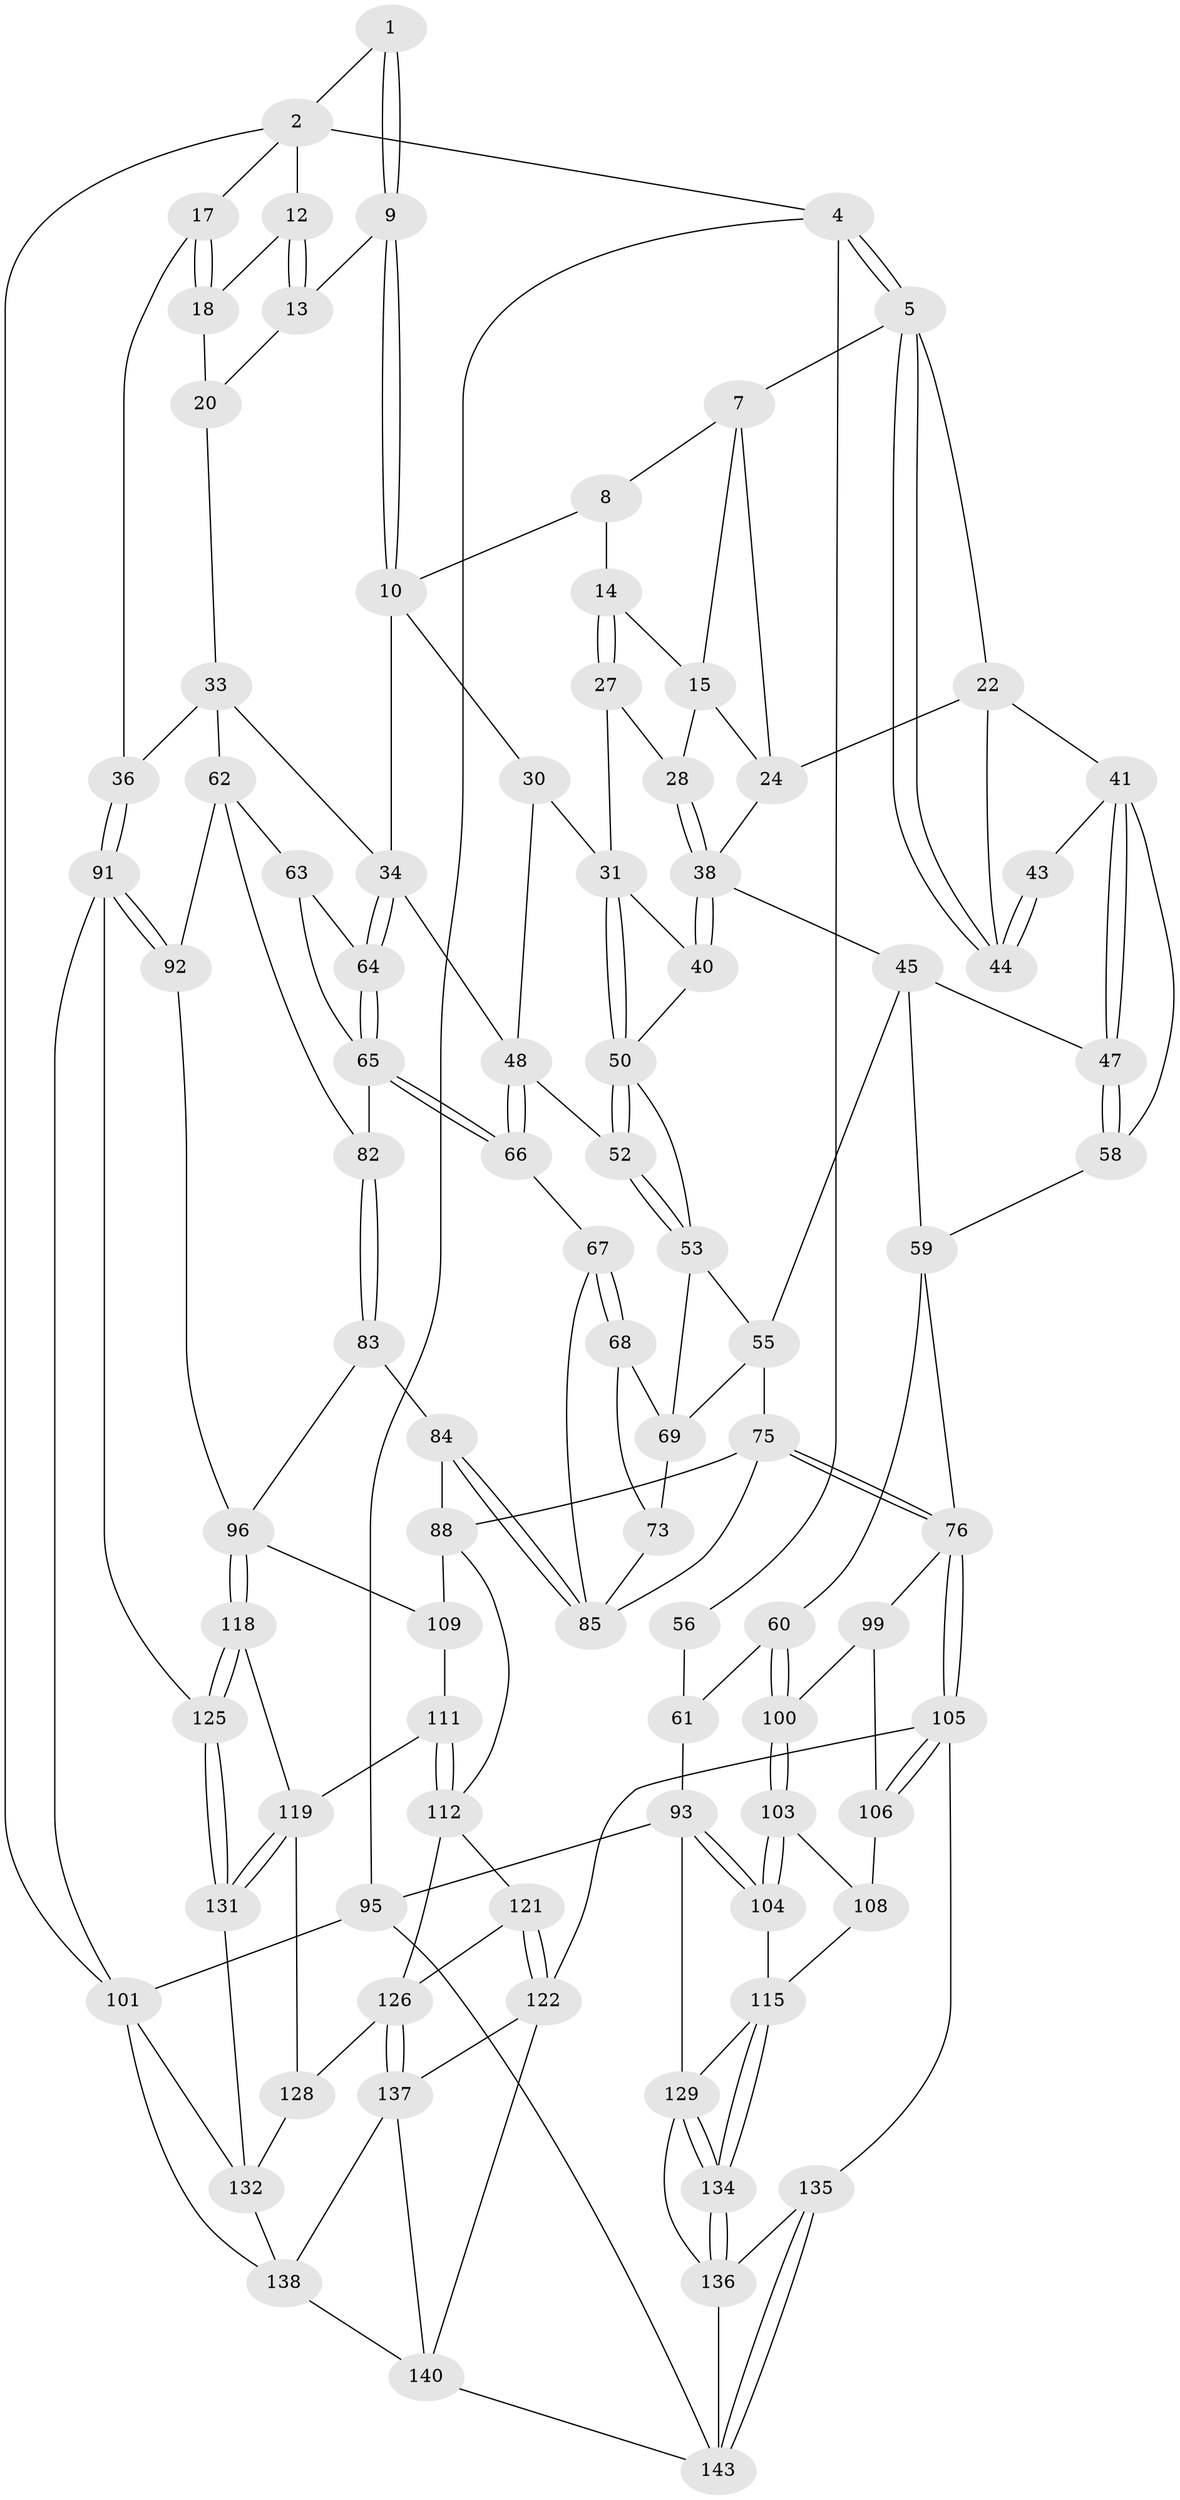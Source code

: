 // original degree distribution, {3: 0.02054794520547945, 4: 0.2534246575342466, 6: 0.2534246575342466, 5: 0.4726027397260274}
// Generated by graph-tools (version 1.1) at 2025/11/02/27/25 16:11:58]
// undirected, 91 vertices, 200 edges
graph export_dot {
graph [start="1"]
  node [color=gray90,style=filled];
  1 [pos="+0.6553415418154855+0"];
  2 [pos="+0.934869595771874+0",super="+3"];
  4 [pos="+0+0"];
  5 [pos="+0+0",super="+6"];
  7 [pos="+0.4264820930317568+0",super="+16"];
  8 [pos="+0.47497924063137387+0",super="+11"];
  9 [pos="+0.6718712002438171+0.08121707490936528"];
  10 [pos="+0.6546640178379699+0.09567487019655792",super="+29"];
  12 [pos="+0.8917817970396739+0"];
  13 [pos="+0.7367363305923396+0.10084738353881546"];
  14 [pos="+0.541191163986699+0.10460145790283279"];
  15 [pos="+0.5196135041355353+0.09815680090265053",super="+26"];
  17 [pos="+1+0.20381409141928375"];
  18 [pos="+1+0.11272827470682803",super="+19"];
  20 [pos="+0.8962251765442949+0.10327288901966385",super="+21"];
  22 [pos="+0.2496854077817206+0.11263371511171402",super="+23"];
  24 [pos="+0.31792730310219036+0.13132451647983479",super="+25"];
  27 [pos="+0.52439217569709+0.183571153390712"];
  28 [pos="+0.45572630067360775+0.18824690888273513"];
  30 [pos="+0.6298803066228739+0.21304856736293082"];
  31 [pos="+0.5829041175911375+0.24084050406115015",super="+32"];
  33 [pos="+0.8551904727948492+0.23348406048118794",super="+37"];
  34 [pos="+0.8545030545176684+0.2342174065059226",super="+35"];
  36 [pos="+1+0.30259577038272667"];
  38 [pos="+0.4534582009781217+0.28659599249871887",super="+39"];
  40 [pos="+0.49242865981154066+0.27897515376992227"];
  41 [pos="+0.2741472795899977+0.24320594059877929",super="+42"];
  43 [pos="+0.1279204009407701+0.26918879469252277"];
  44 [pos="+0.15645376703745673+0.1973910931927188"];
  45 [pos="+0.39872229062159753+0.3540094410451606",super="+46"];
  47 [pos="+0.35760455293900084+0.3658817043082092"];
  48 [pos="+0.7155552519867924+0.35192903551895377",super="+49"];
  50 [pos="+0.5915270187684729+0.27921552010397604",super="+51"];
  52 [pos="+0.6096277747084736+0.3283278906155503"];
  53 [pos="+0.5711356052257112+0.3606507731239693",super="+54"];
  55 [pos="+0.46937324292934257+0.38818277098408566",super="+71"];
  56 [pos="+0+0",super="+57"];
  58 [pos="+0.19774033517542705+0.3595339404855639"];
  59 [pos="+0.1872895136710435+0.3906594277293924",super="+74"];
  60 [pos="+0.1269794575670065+0.4977294216696236"];
  61 [pos="+0+0.4465592683470439",super="+79"];
  62 [pos="+0.9840035508970992+0.40289370846624806",super="+81"];
  63 [pos="+0.9045920363540626+0.4265359304193057"];
  64 [pos="+0.8517943060049946+0.3321646332800938"];
  65 [pos="+0.8068626406031877+0.4473867332888691",super="+80"];
  66 [pos="+0.7173434767044294+0.40609261659180723"];
  67 [pos="+0.7161961522953995+0.40718457133159053",super="+78"];
  68 [pos="+0.5968972675469822+0.4003715340156266",super="+72"];
  69 [pos="+0.565849825232066+0.39107794956949277",super="+70"];
  73 [pos="+0.5554856483496508+0.4979028428370922"];
  75 [pos="+0.5176202676911682+0.5886525470364019",super="+90"];
  76 [pos="+0.5020449017592183+0.5921618923397377",super="+77"];
  82 [pos="+0.8403279005502389+0.5234782474445846"];
  83 [pos="+0.8166623198914525+0.5540414019039012",super="+98"];
  84 [pos="+0.6965635449239876+0.5218400844903118",super="+87"];
  85 [pos="+0.6906452853868523+0.47395237198646356",super="+86"];
  88 [pos="+0.6426798153738508+0.598034355226495",super="+89"];
  91 [pos="+1+0.5986034482391676",super="+102"];
  92 [pos="+1+0.6156253853578592"];
  93 [pos="+0+0.6030298196847005",super="+94"];
  95 [pos="+0+1"];
  96 [pos="+0.9606534098534246+0.6555956828353307",super="+97"];
  99 [pos="+0.3382578899634685+0.5360871609923553"];
  100 [pos="+0.163927683584057+0.5455914112689814"];
  101 [pos="+1+1",super="+144"];
  103 [pos="+0.1554553268641406+0.5970867825905993"];
  104 [pos="+0.1184828664375194+0.6610910627122786"];
  105 [pos="+0.4069813430553489+0.7906962183297286",super="+124"];
  106 [pos="+0.3318940056016924+0.7421319194286317",super="+107"];
  108 [pos="+0.2349151378393036+0.66468700998713",super="+114"];
  109 [pos="+0.7985597433277702+0.6473237959248608",super="+110"];
  111 [pos="+0.7020388376881946+0.7123552906138021",super="+117"];
  112 [pos="+0.6951021475136815+0.7238748813297285",super="+113"];
  115 [pos="+0.23109503090645162+0.75594871988922",super="+116"];
  118 [pos="+0.9144244155640129+0.7294228012449504"];
  119 [pos="+0.8768177750713871+0.7401380163158235",super="+120"];
  121 [pos="+0.5793760784783984+0.7070466401039022"];
  122 [pos="+0.5202376996805304+0.8269489949455575",super="+123"];
  125 [pos="+1+0.9951227711917823"];
  126 [pos="+0.6698101770167847+0.788725418841741",super="+127"];
  128 [pos="+0.7915571907291358+0.8282248663632452"];
  129 [pos="+0.08617751518203766+0.7530461582633989",super="+130"];
  131 [pos="+0.9294073509126809+0.9165898735831349"];
  132 [pos="+0.8245151345489546+0.8964157034557999",super="+133"];
  134 [pos="+0.1905127556499291+0.8654754593570404"];
  135 [pos="+0.29592022671120377+0.8834938032512987"];
  136 [pos="+0.19272431659643754+0.8895231851740495",super="+141"];
  137 [pos="+0.6441450828246832+0.8189091437648317",super="+139"];
  138 [pos="+0.6878726859131692+0.9783406260680011",super="+145"];
  140 [pos="+0.4492072861072061+0.884185866066812",super="+142"];
  143 [pos="+0.32280984926464645+1",super="+146"];
  1 -- 2;
  1 -- 9;
  1 -- 9;
  2 -- 12;
  2 -- 17;
  2 -- 4;
  2 -- 101;
  4 -- 5;
  4 -- 5;
  4 -- 56;
  4 -- 95;
  5 -- 44;
  5 -- 44;
  5 -- 22;
  5 -- 7;
  7 -- 8;
  7 -- 24;
  7 -- 15;
  8 -- 10;
  8 -- 14;
  9 -- 10;
  9 -- 10;
  9 -- 13;
  10 -- 34;
  10 -- 30;
  12 -- 13;
  12 -- 13;
  12 -- 18;
  13 -- 20;
  14 -- 15;
  14 -- 27;
  14 -- 27;
  15 -- 28;
  15 -- 24;
  17 -- 18;
  17 -- 18;
  17 -- 36;
  18 -- 20 [weight=2];
  20 -- 33;
  22 -- 44;
  22 -- 24;
  22 -- 41;
  24 -- 38;
  27 -- 28;
  27 -- 31;
  28 -- 38;
  28 -- 38;
  30 -- 31;
  30 -- 48;
  31 -- 50;
  31 -- 50;
  31 -- 40;
  33 -- 34;
  33 -- 36;
  33 -- 62;
  34 -- 64;
  34 -- 64;
  34 -- 48;
  36 -- 91;
  36 -- 91;
  38 -- 40;
  38 -- 40;
  38 -- 45;
  40 -- 50;
  41 -- 47;
  41 -- 47;
  41 -- 58;
  41 -- 43;
  43 -- 44;
  43 -- 44;
  45 -- 55;
  45 -- 47;
  45 -- 59;
  47 -- 58;
  47 -- 58;
  48 -- 66;
  48 -- 66;
  48 -- 52;
  50 -- 52;
  50 -- 52;
  50 -- 53;
  52 -- 53;
  52 -- 53;
  53 -- 69;
  53 -- 55;
  55 -- 75;
  55 -- 69;
  56 -- 61 [weight=2];
  58 -- 59;
  59 -- 60;
  59 -- 76;
  60 -- 61;
  60 -- 100;
  60 -- 100;
  61 -- 93;
  62 -- 63;
  62 -- 82;
  62 -- 92;
  63 -- 64;
  63 -- 65;
  64 -- 65;
  64 -- 65;
  65 -- 66;
  65 -- 66;
  65 -- 82;
  66 -- 67;
  67 -- 68 [weight=2];
  67 -- 68;
  67 -- 85;
  68 -- 69;
  68 -- 73;
  69 -- 73;
  73 -- 85;
  75 -- 76;
  75 -- 76;
  75 -- 88;
  75 -- 85;
  76 -- 105;
  76 -- 105;
  76 -- 99;
  82 -- 83;
  82 -- 83;
  83 -- 84 [weight=2];
  83 -- 96;
  84 -- 85;
  84 -- 85;
  84 -- 88;
  88 -- 112;
  88 -- 109;
  91 -- 92;
  91 -- 92;
  91 -- 125;
  91 -- 101;
  92 -- 96;
  93 -- 104;
  93 -- 104;
  93 -- 95;
  93 -- 129;
  95 -- 101;
  95 -- 143;
  96 -- 118;
  96 -- 118;
  96 -- 109;
  99 -- 100;
  99 -- 106;
  100 -- 103;
  100 -- 103;
  101 -- 132;
  101 -- 138;
  103 -- 104;
  103 -- 104;
  103 -- 108;
  104 -- 115;
  105 -- 106;
  105 -- 106;
  105 -- 122;
  105 -- 135;
  106 -- 108 [weight=2];
  108 -- 115;
  109 -- 111 [weight=2];
  111 -- 112;
  111 -- 112;
  111 -- 119;
  112 -- 126;
  112 -- 121;
  115 -- 134;
  115 -- 134;
  115 -- 129;
  118 -- 119;
  118 -- 125;
  118 -- 125;
  119 -- 131;
  119 -- 131;
  119 -- 128;
  121 -- 122;
  121 -- 122;
  121 -- 126;
  122 -- 137;
  122 -- 140;
  125 -- 131;
  125 -- 131;
  126 -- 137;
  126 -- 137;
  126 -- 128;
  128 -- 132;
  129 -- 134;
  129 -- 134;
  129 -- 136;
  131 -- 132;
  132 -- 138;
  134 -- 136;
  134 -- 136;
  135 -- 136;
  135 -- 143;
  135 -- 143;
  136 -- 143;
  137 -- 138;
  137 -- 140;
  138 -- 140;
  140 -- 143;
}
